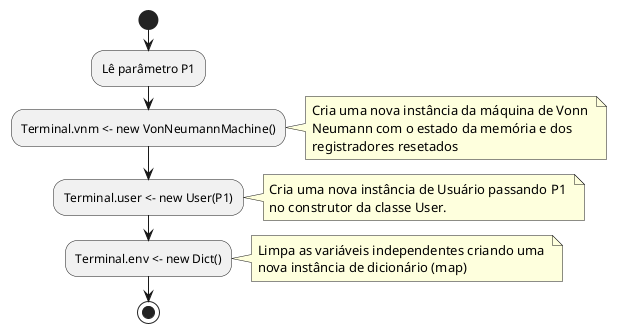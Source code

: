 @startuml terminal_LIN
start
  :Lê parâmetro P1;
  :Terminal.vnm <- new VonNeumannMachine();
  note right
    Cria uma nova instância da máquina de Vonn 
    Neumann com o estado da memória e dos 
    registradores resetados
  end note
  :Terminal.user <- new User(P1);
  note right
    Cria uma nova instância de Usuário passando P1 
    no construtor da classe User.
  end note
  :Terminal.env <- new Dict();
  note right
    Limpa as variáveis independentes criando uma 
    nova instância de dicionário (map)
  end note
stop
@enduml
